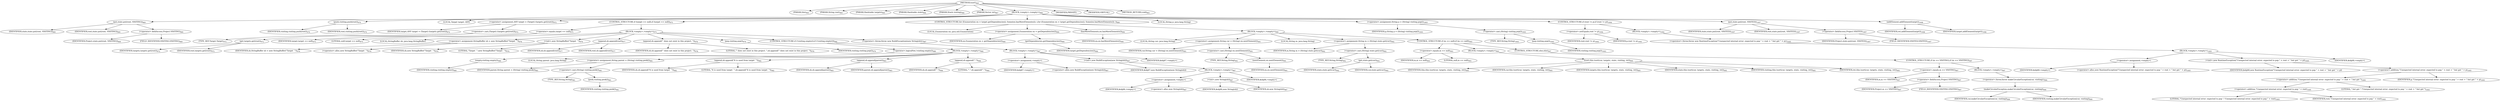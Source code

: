 digraph "tsort" {  
"2735" [label = <(METHOD,tsort)<SUB>965</SUB>> ]
"146" [label = <(PARAM,this)<SUB>965</SUB>> ]
"2736" [label = <(PARAM,String root)<SUB>965</SUB>> ]
"2737" [label = <(PARAM,Hashtable targets)<SUB>965</SUB>> ]
"2738" [label = <(PARAM,Hashtable state)<SUB>966</SUB>> ]
"2739" [label = <(PARAM,Stack visiting)<SUB>966</SUB>> ]
"2740" [label = <(PARAM,Vector ret)<SUB>967</SUB>> ]
"2741" [label = <(BLOCK,&lt;empty&gt;,&lt;empty&gt;)<SUB>968</SUB>> ]
"2742" [label = <(put,state.put(root, VISITING))<SUB>969</SUB>> ]
"2743" [label = <(IDENTIFIER,state,state.put(root, VISITING))<SUB>969</SUB>> ]
"2744" [label = <(IDENTIFIER,root,state.put(root, VISITING))<SUB>969</SUB>> ]
"2745" [label = <(&lt;operator&gt;.fieldAccess,Project.VISITING)<SUB>969</SUB>> ]
"2746" [label = <(IDENTIFIER,Project,state.put(root, VISITING))<SUB>969</SUB>> ]
"2747" [label = <(FIELD_IDENTIFIER,VISITING,VISITING)<SUB>969</SUB>> ]
"2748" [label = <(push,visiting.push(root))<SUB>970</SUB>> ]
"2749" [label = <(IDENTIFIER,visiting,visiting.push(root))<SUB>970</SUB>> ]
"2750" [label = <(IDENTIFIER,root,visiting.push(root))<SUB>970</SUB>> ]
"2751" [label = <(LOCAL,Target target: ANY)> ]
"2752" [label = <(&lt;operator&gt;.assignment,ANY target = (Target) (targets.get(root)))<SUB>972</SUB>> ]
"2753" [label = <(IDENTIFIER,target,ANY target = (Target) (targets.get(root)))<SUB>972</SUB>> ]
"2754" [label = <(&lt;operator&gt;.cast,(Target) (targets.get(root)))<SUB>972</SUB>> ]
"2755" [label = <(TYPE_REF,Target,Target)<SUB>972</SUB>> ]
"2756" [label = <(get,targets.get(root))<SUB>972</SUB>> ]
"2757" [label = <(IDENTIFIER,targets,targets.get(root))<SUB>972</SUB>> ]
"2758" [label = <(IDENTIFIER,root,targets.get(root))<SUB>972</SUB>> ]
"2759" [label = <(CONTROL_STRUCTURE,if (target == null),if (target == null))<SUB>975</SUB>> ]
"2760" [label = <(&lt;operator&gt;.equals,target == null)<SUB>975</SUB>> ]
"2761" [label = <(IDENTIFIER,target,target == null)<SUB>975</SUB>> ]
"2762" [label = <(LITERAL,null,target == null)<SUB>975</SUB>> ]
"2763" [label = <(BLOCK,&lt;empty&gt;,&lt;empty&gt;)<SUB>975</SUB>> ]
"144" [label = <(LOCAL,StringBuffer sb: java.lang.StringBuffer)> ]
"2764" [label = <(&lt;operator&gt;.assignment,StringBuffer sb = new StringBuffer(&quot;Target `&quot;))<SUB>976</SUB>> ]
"2765" [label = <(IDENTIFIER,sb,StringBuffer sb = new StringBuffer(&quot;Target `&quot;))<SUB>976</SUB>> ]
"2766" [label = <(&lt;operator&gt;.alloc,new StringBuffer(&quot;Target `&quot;))<SUB>976</SUB>> ]
"2767" [label = <(&lt;init&gt;,new StringBuffer(&quot;Target `&quot;))<SUB>976</SUB>> ]
"143" [label = <(IDENTIFIER,sb,new StringBuffer(&quot;Target `&quot;))<SUB>976</SUB>> ]
"2768" [label = <(LITERAL,&quot;Target `&quot;,new StringBuffer(&quot;Target `&quot;))<SUB>976</SUB>> ]
"2769" [label = <(append,sb.append(root))<SUB>977</SUB>> ]
"2770" [label = <(IDENTIFIER,sb,sb.append(root))<SUB>977</SUB>> ]
"2771" [label = <(IDENTIFIER,root,sb.append(root))<SUB>977</SUB>> ]
"2772" [label = <(append,sb.append(&quot;' does not exist in this project. &quot;))<SUB>978</SUB>> ]
"2773" [label = <(IDENTIFIER,sb,sb.append(&quot;' does not exist in this project. &quot;))<SUB>978</SUB>> ]
"2774" [label = <(LITERAL,&quot;' does not exist in this project. &quot;,sb.append(&quot;' does not exist in this project. &quot;))<SUB>978</SUB>> ]
"2775" [label = <(pop,visiting.pop())<SUB>979</SUB>> ]
"2776" [label = <(IDENTIFIER,visiting,visiting.pop())<SUB>979</SUB>> ]
"2777" [label = <(CONTROL_STRUCTURE,if (!visiting.empty()),if (!visiting.empty()))<SUB>980</SUB>> ]
"2778" [label = <(&lt;operator&gt;.logicalNot,!visiting.empty())<SUB>980</SUB>> ]
"2779" [label = <(empty,visiting.empty())<SUB>980</SUB>> ]
"2780" [label = <(IDENTIFIER,visiting,visiting.empty())<SUB>980</SUB>> ]
"2781" [label = <(BLOCK,&lt;empty&gt;,&lt;empty&gt;)<SUB>980</SUB>> ]
"2782" [label = <(LOCAL,String parent: java.lang.String)> ]
"2783" [label = <(&lt;operator&gt;.assignment,String parent = (String) visiting.peek())<SUB>981</SUB>> ]
"2784" [label = <(IDENTIFIER,parent,String parent = (String) visiting.peek())<SUB>981</SUB>> ]
"2785" [label = <(&lt;operator&gt;.cast,(String) visiting.peek())<SUB>981</SUB>> ]
"2786" [label = <(TYPE_REF,String,String)<SUB>981</SUB>> ]
"2787" [label = <(peek,visiting.peek())<SUB>981</SUB>> ]
"2788" [label = <(IDENTIFIER,visiting,visiting.peek())<SUB>981</SUB>> ]
"2789" [label = <(append,sb.append(&quot;It is used from target `&quot;))<SUB>982</SUB>> ]
"2790" [label = <(IDENTIFIER,sb,sb.append(&quot;It is used from target `&quot;))<SUB>982</SUB>> ]
"2791" [label = <(LITERAL,&quot;It is used from target `&quot;,sb.append(&quot;It is used from target `&quot;))<SUB>982</SUB>> ]
"2792" [label = <(append,sb.append(parent))<SUB>983</SUB>> ]
"2793" [label = <(IDENTIFIER,sb,sb.append(parent))<SUB>983</SUB>> ]
"2794" [label = <(IDENTIFIER,parent,sb.append(parent))<SUB>983</SUB>> ]
"2795" [label = <(append,sb.append(&quot;'.&quot;))<SUB>984</SUB>> ]
"2796" [label = <(IDENTIFIER,sb,sb.append(&quot;'.&quot;))<SUB>984</SUB>> ]
"2797" [label = <(LITERAL,&quot;'.&quot;,sb.append(&quot;'.&quot;))<SUB>984</SUB>> ]
"2798" [label = <(&lt;operator&gt;.throw,throw new BuildException(new String(sb));)<SUB>987</SUB>> ]
"2799" [label = <(BLOCK,&lt;empty&gt;,&lt;empty&gt;)<SUB>987</SUB>> ]
"2800" [label = <(&lt;operator&gt;.assignment,&lt;empty&gt;)> ]
"2801" [label = <(IDENTIFIER,$obj67,&lt;empty&gt;)> ]
"2802" [label = <(&lt;operator&gt;.alloc,new BuildException(new String(sb)))<SUB>987</SUB>> ]
"2803" [label = <(&lt;init&gt;,new BuildException(new String(sb)))<SUB>987</SUB>> ]
"2804" [label = <(IDENTIFIER,$obj67,new BuildException(new String(sb)))> ]
"2805" [label = <(BLOCK,&lt;empty&gt;,&lt;empty&gt;)<SUB>987</SUB>> ]
"2806" [label = <(&lt;operator&gt;.assignment,&lt;empty&gt;)> ]
"2807" [label = <(IDENTIFIER,$obj66,&lt;empty&gt;)> ]
"2808" [label = <(&lt;operator&gt;.alloc,new String(sb))<SUB>987</SUB>> ]
"2809" [label = <(&lt;init&gt;,new String(sb))<SUB>987</SUB>> ]
"2810" [label = <(IDENTIFIER,$obj66,new String(sb))> ]
"2811" [label = <(IDENTIFIER,sb,new String(sb))<SUB>987</SUB>> ]
"2812" [label = <(IDENTIFIER,$obj66,&lt;empty&gt;)> ]
"2813" [label = <(IDENTIFIER,$obj67,&lt;empty&gt;)> ]
"2814" [label = <(CONTROL_STRUCTURE,for (Enumeration en = target.getDependencies(); Some(en.hasMoreElements()); ),for (Enumeration en = target.getDependencies(); Some(en.hasMoreElements()); ))<SUB>990</SUB>> ]
"2815" [label = <(LOCAL,Enumeration en: java.util.Enumeration)> ]
"2816" [label = <(&lt;operator&gt;.assignment,Enumeration en = getDependencies())<SUB>990</SUB>> ]
"2817" [label = <(IDENTIFIER,en,Enumeration en = getDependencies())<SUB>990</SUB>> ]
"2818" [label = <(getDependencies,getDependencies())<SUB>990</SUB>> ]
"2819" [label = <(IDENTIFIER,target,getDependencies())<SUB>990</SUB>> ]
"2820" [label = <(hasMoreElements,en.hasMoreElements())<SUB>990</SUB>> ]
"2821" [label = <(IDENTIFIER,en,en.hasMoreElements())<SUB>990</SUB>> ]
"2822" [label = <(BLOCK,&lt;empty&gt;,&lt;empty&gt;)<SUB>990</SUB>> ]
"2823" [label = <(LOCAL,String cur: java.lang.String)> ]
"2824" [label = <(&lt;operator&gt;.assignment,String cur = (String) en.nextElement())<SUB>991</SUB>> ]
"2825" [label = <(IDENTIFIER,cur,String cur = (String) en.nextElement())<SUB>991</SUB>> ]
"2826" [label = <(&lt;operator&gt;.cast,(String) en.nextElement())<SUB>991</SUB>> ]
"2827" [label = <(TYPE_REF,String,String)<SUB>991</SUB>> ]
"2828" [label = <(nextElement,en.nextElement())<SUB>991</SUB>> ]
"2829" [label = <(IDENTIFIER,en,en.nextElement())<SUB>991</SUB>> ]
"2830" [label = <(LOCAL,String m: java.lang.String)> ]
"2831" [label = <(&lt;operator&gt;.assignment,String m = (String) state.get(cur))<SUB>992</SUB>> ]
"2832" [label = <(IDENTIFIER,m,String m = (String) state.get(cur))<SUB>992</SUB>> ]
"2833" [label = <(&lt;operator&gt;.cast,(String) state.get(cur))<SUB>992</SUB>> ]
"2834" [label = <(TYPE_REF,String,String)<SUB>992</SUB>> ]
"2835" [label = <(get,state.get(cur))<SUB>992</SUB>> ]
"2836" [label = <(IDENTIFIER,state,state.get(cur))<SUB>992</SUB>> ]
"2837" [label = <(IDENTIFIER,cur,state.get(cur))<SUB>992</SUB>> ]
"2838" [label = <(CONTROL_STRUCTURE,if (m == null),if (m == null))<SUB>993</SUB>> ]
"2839" [label = <(&lt;operator&gt;.equals,m == null)<SUB>993</SUB>> ]
"2840" [label = <(IDENTIFIER,m,m == null)<SUB>993</SUB>> ]
"2841" [label = <(LITERAL,null,m == null)<SUB>993</SUB>> ]
"2842" [label = <(BLOCK,&lt;empty&gt;,&lt;empty&gt;)<SUB>993</SUB>> ]
"2843" [label = <(tsort,this.tsort(cur, targets, state, visiting, ret))<SUB>995</SUB>> ]
"145" [label = <(IDENTIFIER,this,this.tsort(cur, targets, state, visiting, ret))<SUB>995</SUB>> ]
"2844" [label = <(IDENTIFIER,cur,this.tsort(cur, targets, state, visiting, ret))<SUB>995</SUB>> ]
"2845" [label = <(IDENTIFIER,targets,this.tsort(cur, targets, state, visiting, ret))<SUB>995</SUB>> ]
"2846" [label = <(IDENTIFIER,state,this.tsort(cur, targets, state, visiting, ret))<SUB>995</SUB>> ]
"2847" [label = <(IDENTIFIER,visiting,this.tsort(cur, targets, state, visiting, ret))<SUB>995</SUB>> ]
"2848" [label = <(IDENTIFIER,ret,this.tsort(cur, targets, state, visiting, ret))<SUB>995</SUB>> ]
"2849" [label = <(CONTROL_STRUCTURE,else,else)<SUB>997</SUB>> ]
"2850" [label = <(CONTROL_STRUCTURE,if (m == VISITING),if (m == VISITING))<SUB>997</SUB>> ]
"2851" [label = <(&lt;operator&gt;.equals,m == VISITING)<SUB>997</SUB>> ]
"2852" [label = <(IDENTIFIER,m,m == VISITING)<SUB>997</SUB>> ]
"2853" [label = <(&lt;operator&gt;.fieldAccess,Project.VISITING)<SUB>997</SUB>> ]
"2854" [label = <(IDENTIFIER,Project,m == VISITING)<SUB>997</SUB>> ]
"2855" [label = <(FIELD_IDENTIFIER,VISITING,VISITING)<SUB>997</SUB>> ]
"2856" [label = <(BLOCK,&lt;empty&gt;,&lt;empty&gt;)<SUB>997</SUB>> ]
"2857" [label = <(&lt;operator&gt;.throw,throw makeCircularException(cur, visiting);)<SUB>999</SUB>> ]
"2858" [label = <(makeCircularException,makeCircularException(cur, visiting))<SUB>999</SUB>> ]
"2859" [label = <(IDENTIFIER,cur,makeCircularException(cur, visiting))<SUB>999</SUB>> ]
"2860" [label = <(IDENTIFIER,visiting,makeCircularException(cur, visiting))<SUB>999</SUB>> ]
"2861" [label = <(LOCAL,String p: java.lang.String)> ]
"2862" [label = <(&lt;operator&gt;.assignment,String p = (String) visiting.pop())<SUB>1003</SUB>> ]
"2863" [label = <(IDENTIFIER,p,String p = (String) visiting.pop())<SUB>1003</SUB>> ]
"2864" [label = <(&lt;operator&gt;.cast,(String) visiting.pop())<SUB>1003</SUB>> ]
"2865" [label = <(TYPE_REF,String,String)<SUB>1003</SUB>> ]
"2866" [label = <(pop,visiting.pop())<SUB>1003</SUB>> ]
"2867" [label = <(IDENTIFIER,visiting,visiting.pop())<SUB>1003</SUB>> ]
"2868" [label = <(CONTROL_STRUCTURE,if (root != p),if (root != p))<SUB>1004</SUB>> ]
"2869" [label = <(&lt;operator&gt;.notEquals,root != p)<SUB>1004</SUB>> ]
"2870" [label = <(IDENTIFIER,root,root != p)<SUB>1004</SUB>> ]
"2871" [label = <(IDENTIFIER,p,root != p)<SUB>1004</SUB>> ]
"2872" [label = <(BLOCK,&lt;empty&gt;,&lt;empty&gt;)<SUB>1004</SUB>> ]
"2873" [label = <(&lt;operator&gt;.throw,throw new RuntimeException(&quot;Unexpected internal error: expected to pop &quot; + root + &quot; but got &quot; + p);)<SUB>1005</SUB>> ]
"2874" [label = <(BLOCK,&lt;empty&gt;,&lt;empty&gt;)<SUB>1005</SUB>> ]
"2875" [label = <(&lt;operator&gt;.assignment,&lt;empty&gt;)> ]
"2876" [label = <(IDENTIFIER,$obj68,&lt;empty&gt;)> ]
"2877" [label = <(&lt;operator&gt;.alloc,new RuntimeException(&quot;Unexpected internal error: expected to pop &quot; + root + &quot; but got &quot; + p))<SUB>1005</SUB>> ]
"2878" [label = <(&lt;init&gt;,new RuntimeException(&quot;Unexpected internal error: expected to pop &quot; + root + &quot; but got &quot; + p))<SUB>1005</SUB>> ]
"2879" [label = <(IDENTIFIER,$obj68,new RuntimeException(&quot;Unexpected internal error: expected to pop &quot; + root + &quot; but got &quot; + p))> ]
"2880" [label = <(&lt;operator&gt;.addition,&quot;Unexpected internal error: expected to pop &quot; + root + &quot; but got &quot; + p)<SUB>1005</SUB>> ]
"2881" [label = <(&lt;operator&gt;.addition,&quot;Unexpected internal error: expected to pop &quot; + root + &quot; but got &quot;)<SUB>1005</SUB>> ]
"2882" [label = <(&lt;operator&gt;.addition,&quot;Unexpected internal error: expected to pop &quot; + root)<SUB>1005</SUB>> ]
"2883" [label = <(LITERAL,&quot;Unexpected internal error: expected to pop &quot;,&quot;Unexpected internal error: expected to pop &quot; + root)<SUB>1005</SUB>> ]
"2884" [label = <(IDENTIFIER,root,&quot;Unexpected internal error: expected to pop &quot; + root)<SUB>1005</SUB>> ]
"2885" [label = <(LITERAL,&quot; but got &quot;,&quot;Unexpected internal error: expected to pop &quot; + root + &quot; but got &quot;)<SUB>1005</SUB>> ]
"2886" [label = <(IDENTIFIER,p,&quot;Unexpected internal error: expected to pop &quot; + root + &quot; but got &quot; + p)<SUB>1005</SUB>> ]
"2887" [label = <(IDENTIFIER,$obj68,&lt;empty&gt;)> ]
"2888" [label = <(put,state.put(root, VISITED))<SUB>1007</SUB>> ]
"2889" [label = <(IDENTIFIER,state,state.put(root, VISITED))<SUB>1007</SUB>> ]
"2890" [label = <(IDENTIFIER,root,state.put(root, VISITED))<SUB>1007</SUB>> ]
"2891" [label = <(&lt;operator&gt;.fieldAccess,Project.VISITED)<SUB>1007</SUB>> ]
"2892" [label = <(IDENTIFIER,Project,state.put(root, VISITED))<SUB>1007</SUB>> ]
"2893" [label = <(FIELD_IDENTIFIER,VISITED,VISITED)<SUB>1007</SUB>> ]
"2894" [label = <(addElement,addElement(target))<SUB>1008</SUB>> ]
"2895" [label = <(IDENTIFIER,ret,addElement(target))<SUB>1008</SUB>> ]
"2896" [label = <(IDENTIFIER,target,addElement(target))<SUB>1008</SUB>> ]
"2897" [label = <(MODIFIER,PRIVATE)> ]
"2898" [label = <(MODIFIER,VIRTUAL)> ]
"2899" [label = <(METHOD_RETURN,void)<SUB>965</SUB>> ]
  "2735" -> "146" 
  "2735" -> "2736" 
  "2735" -> "2737" 
  "2735" -> "2738" 
  "2735" -> "2739" 
  "2735" -> "2740" 
  "2735" -> "2741" 
  "2735" -> "2897" 
  "2735" -> "2898" 
  "2735" -> "2899" 
  "2741" -> "2742" 
  "2741" -> "2748" 
  "2741" -> "2751" 
  "2741" -> "2752" 
  "2741" -> "2759" 
  "2741" -> "2814" 
  "2741" -> "2861" 
  "2741" -> "2862" 
  "2741" -> "2868" 
  "2741" -> "2888" 
  "2741" -> "2894" 
  "2742" -> "2743" 
  "2742" -> "2744" 
  "2742" -> "2745" 
  "2745" -> "2746" 
  "2745" -> "2747" 
  "2748" -> "2749" 
  "2748" -> "2750" 
  "2752" -> "2753" 
  "2752" -> "2754" 
  "2754" -> "2755" 
  "2754" -> "2756" 
  "2756" -> "2757" 
  "2756" -> "2758" 
  "2759" -> "2760" 
  "2759" -> "2763" 
  "2760" -> "2761" 
  "2760" -> "2762" 
  "2763" -> "144" 
  "2763" -> "2764" 
  "2763" -> "2767" 
  "2763" -> "2769" 
  "2763" -> "2772" 
  "2763" -> "2775" 
  "2763" -> "2777" 
  "2763" -> "2798" 
  "2764" -> "2765" 
  "2764" -> "2766" 
  "2767" -> "143" 
  "2767" -> "2768" 
  "2769" -> "2770" 
  "2769" -> "2771" 
  "2772" -> "2773" 
  "2772" -> "2774" 
  "2775" -> "2776" 
  "2777" -> "2778" 
  "2777" -> "2781" 
  "2778" -> "2779" 
  "2779" -> "2780" 
  "2781" -> "2782" 
  "2781" -> "2783" 
  "2781" -> "2789" 
  "2781" -> "2792" 
  "2781" -> "2795" 
  "2783" -> "2784" 
  "2783" -> "2785" 
  "2785" -> "2786" 
  "2785" -> "2787" 
  "2787" -> "2788" 
  "2789" -> "2790" 
  "2789" -> "2791" 
  "2792" -> "2793" 
  "2792" -> "2794" 
  "2795" -> "2796" 
  "2795" -> "2797" 
  "2798" -> "2799" 
  "2799" -> "2800" 
  "2799" -> "2803" 
  "2799" -> "2813" 
  "2800" -> "2801" 
  "2800" -> "2802" 
  "2803" -> "2804" 
  "2803" -> "2805" 
  "2805" -> "2806" 
  "2805" -> "2809" 
  "2805" -> "2812" 
  "2806" -> "2807" 
  "2806" -> "2808" 
  "2809" -> "2810" 
  "2809" -> "2811" 
  "2814" -> "2815" 
  "2814" -> "2816" 
  "2814" -> "2820" 
  "2814" -> "2822" 
  "2816" -> "2817" 
  "2816" -> "2818" 
  "2818" -> "2819" 
  "2820" -> "2821" 
  "2822" -> "2823" 
  "2822" -> "2824" 
  "2822" -> "2830" 
  "2822" -> "2831" 
  "2822" -> "2838" 
  "2824" -> "2825" 
  "2824" -> "2826" 
  "2826" -> "2827" 
  "2826" -> "2828" 
  "2828" -> "2829" 
  "2831" -> "2832" 
  "2831" -> "2833" 
  "2833" -> "2834" 
  "2833" -> "2835" 
  "2835" -> "2836" 
  "2835" -> "2837" 
  "2838" -> "2839" 
  "2838" -> "2842" 
  "2838" -> "2849" 
  "2839" -> "2840" 
  "2839" -> "2841" 
  "2842" -> "2843" 
  "2843" -> "145" 
  "2843" -> "2844" 
  "2843" -> "2845" 
  "2843" -> "2846" 
  "2843" -> "2847" 
  "2843" -> "2848" 
  "2849" -> "2850" 
  "2850" -> "2851" 
  "2850" -> "2856" 
  "2851" -> "2852" 
  "2851" -> "2853" 
  "2853" -> "2854" 
  "2853" -> "2855" 
  "2856" -> "2857" 
  "2857" -> "2858" 
  "2858" -> "2859" 
  "2858" -> "2860" 
  "2862" -> "2863" 
  "2862" -> "2864" 
  "2864" -> "2865" 
  "2864" -> "2866" 
  "2866" -> "2867" 
  "2868" -> "2869" 
  "2868" -> "2872" 
  "2869" -> "2870" 
  "2869" -> "2871" 
  "2872" -> "2873" 
  "2873" -> "2874" 
  "2874" -> "2875" 
  "2874" -> "2878" 
  "2874" -> "2887" 
  "2875" -> "2876" 
  "2875" -> "2877" 
  "2878" -> "2879" 
  "2878" -> "2880" 
  "2880" -> "2881" 
  "2880" -> "2886" 
  "2881" -> "2882" 
  "2881" -> "2885" 
  "2882" -> "2883" 
  "2882" -> "2884" 
  "2888" -> "2889" 
  "2888" -> "2890" 
  "2888" -> "2891" 
  "2891" -> "2892" 
  "2891" -> "2893" 
  "2894" -> "2895" 
  "2894" -> "2896" 
}
